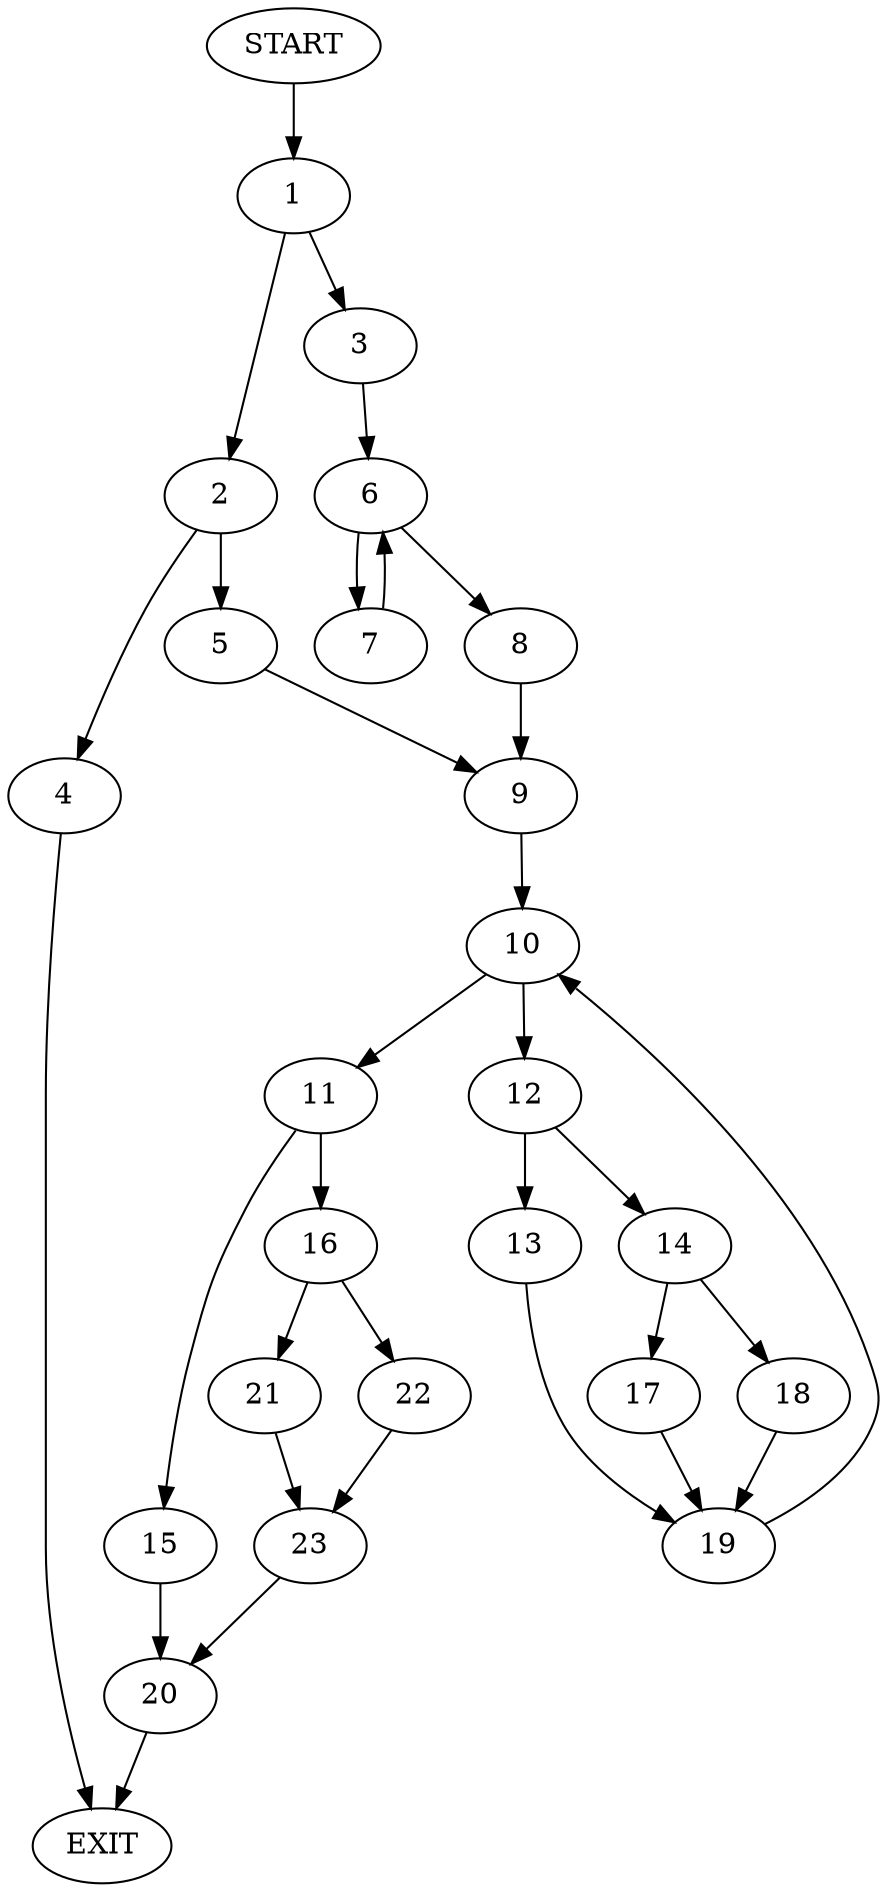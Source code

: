 digraph {
0 [label="START"]
24 [label="EXIT"]
0 -> 1
1 -> 2
1 -> 3
2 -> 4
2 -> 5
3 -> 6
6 -> 7
6 -> 8
7 -> 6
8 -> 9
9 -> 10
4 -> 24
5 -> 9
10 -> 11
10 -> 12
12 -> 13
12 -> 14
11 -> 15
11 -> 16
14 -> 17
14 -> 18
13 -> 19
19 -> 10
18 -> 19
17 -> 19
15 -> 20
16 -> 21
16 -> 22
21 -> 23
22 -> 23
23 -> 20
20 -> 24
}
